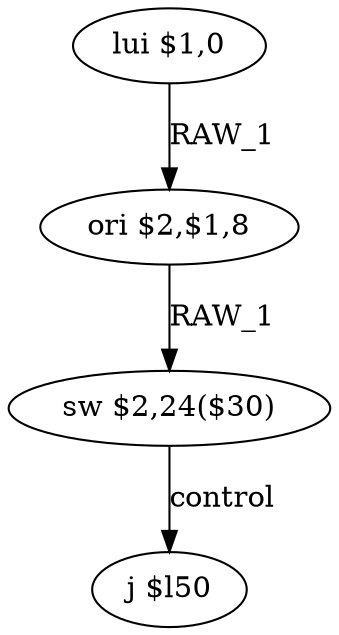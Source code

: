 digraph G1 {
node [shape = ellipse];
i0 [label = "lui $1,0"] ;
i0 ->  i1 [label= "RAW_1"];
i1 [label = "ori $2,$1,8"] ;
i1 ->  i2 [label= "RAW_1"];
i2 [label = "sw $2,24($30)"] ;
i2 ->  i3 [label= "control"];
i3 [label = "j $l50"] ;
}
